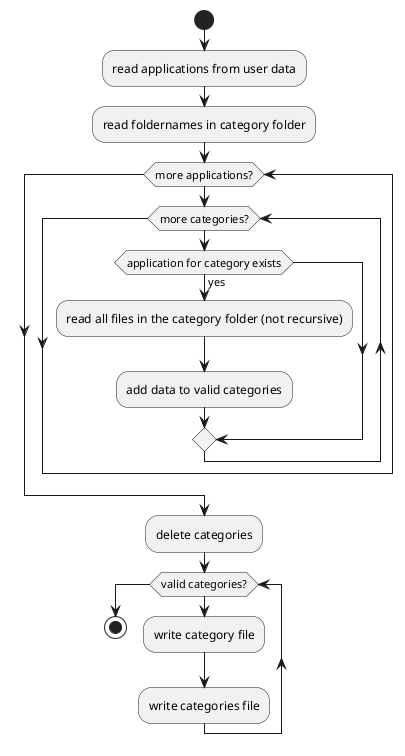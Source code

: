@startuml import categories
start
:read applications from user data;
:read foldernames in category folder;

' find categories for which applications are imported
while (more applications?)
  while (more categories?)
    if (application for category exists) then (yes)
      :read all files in the category folder (not recursive);
      :add data to valid categories;
    endif
  endwhile
endwhile

:delete categories;

while (valid categories?)
  :write category file;
  :write categories file;
endwhile
stop
@enduml